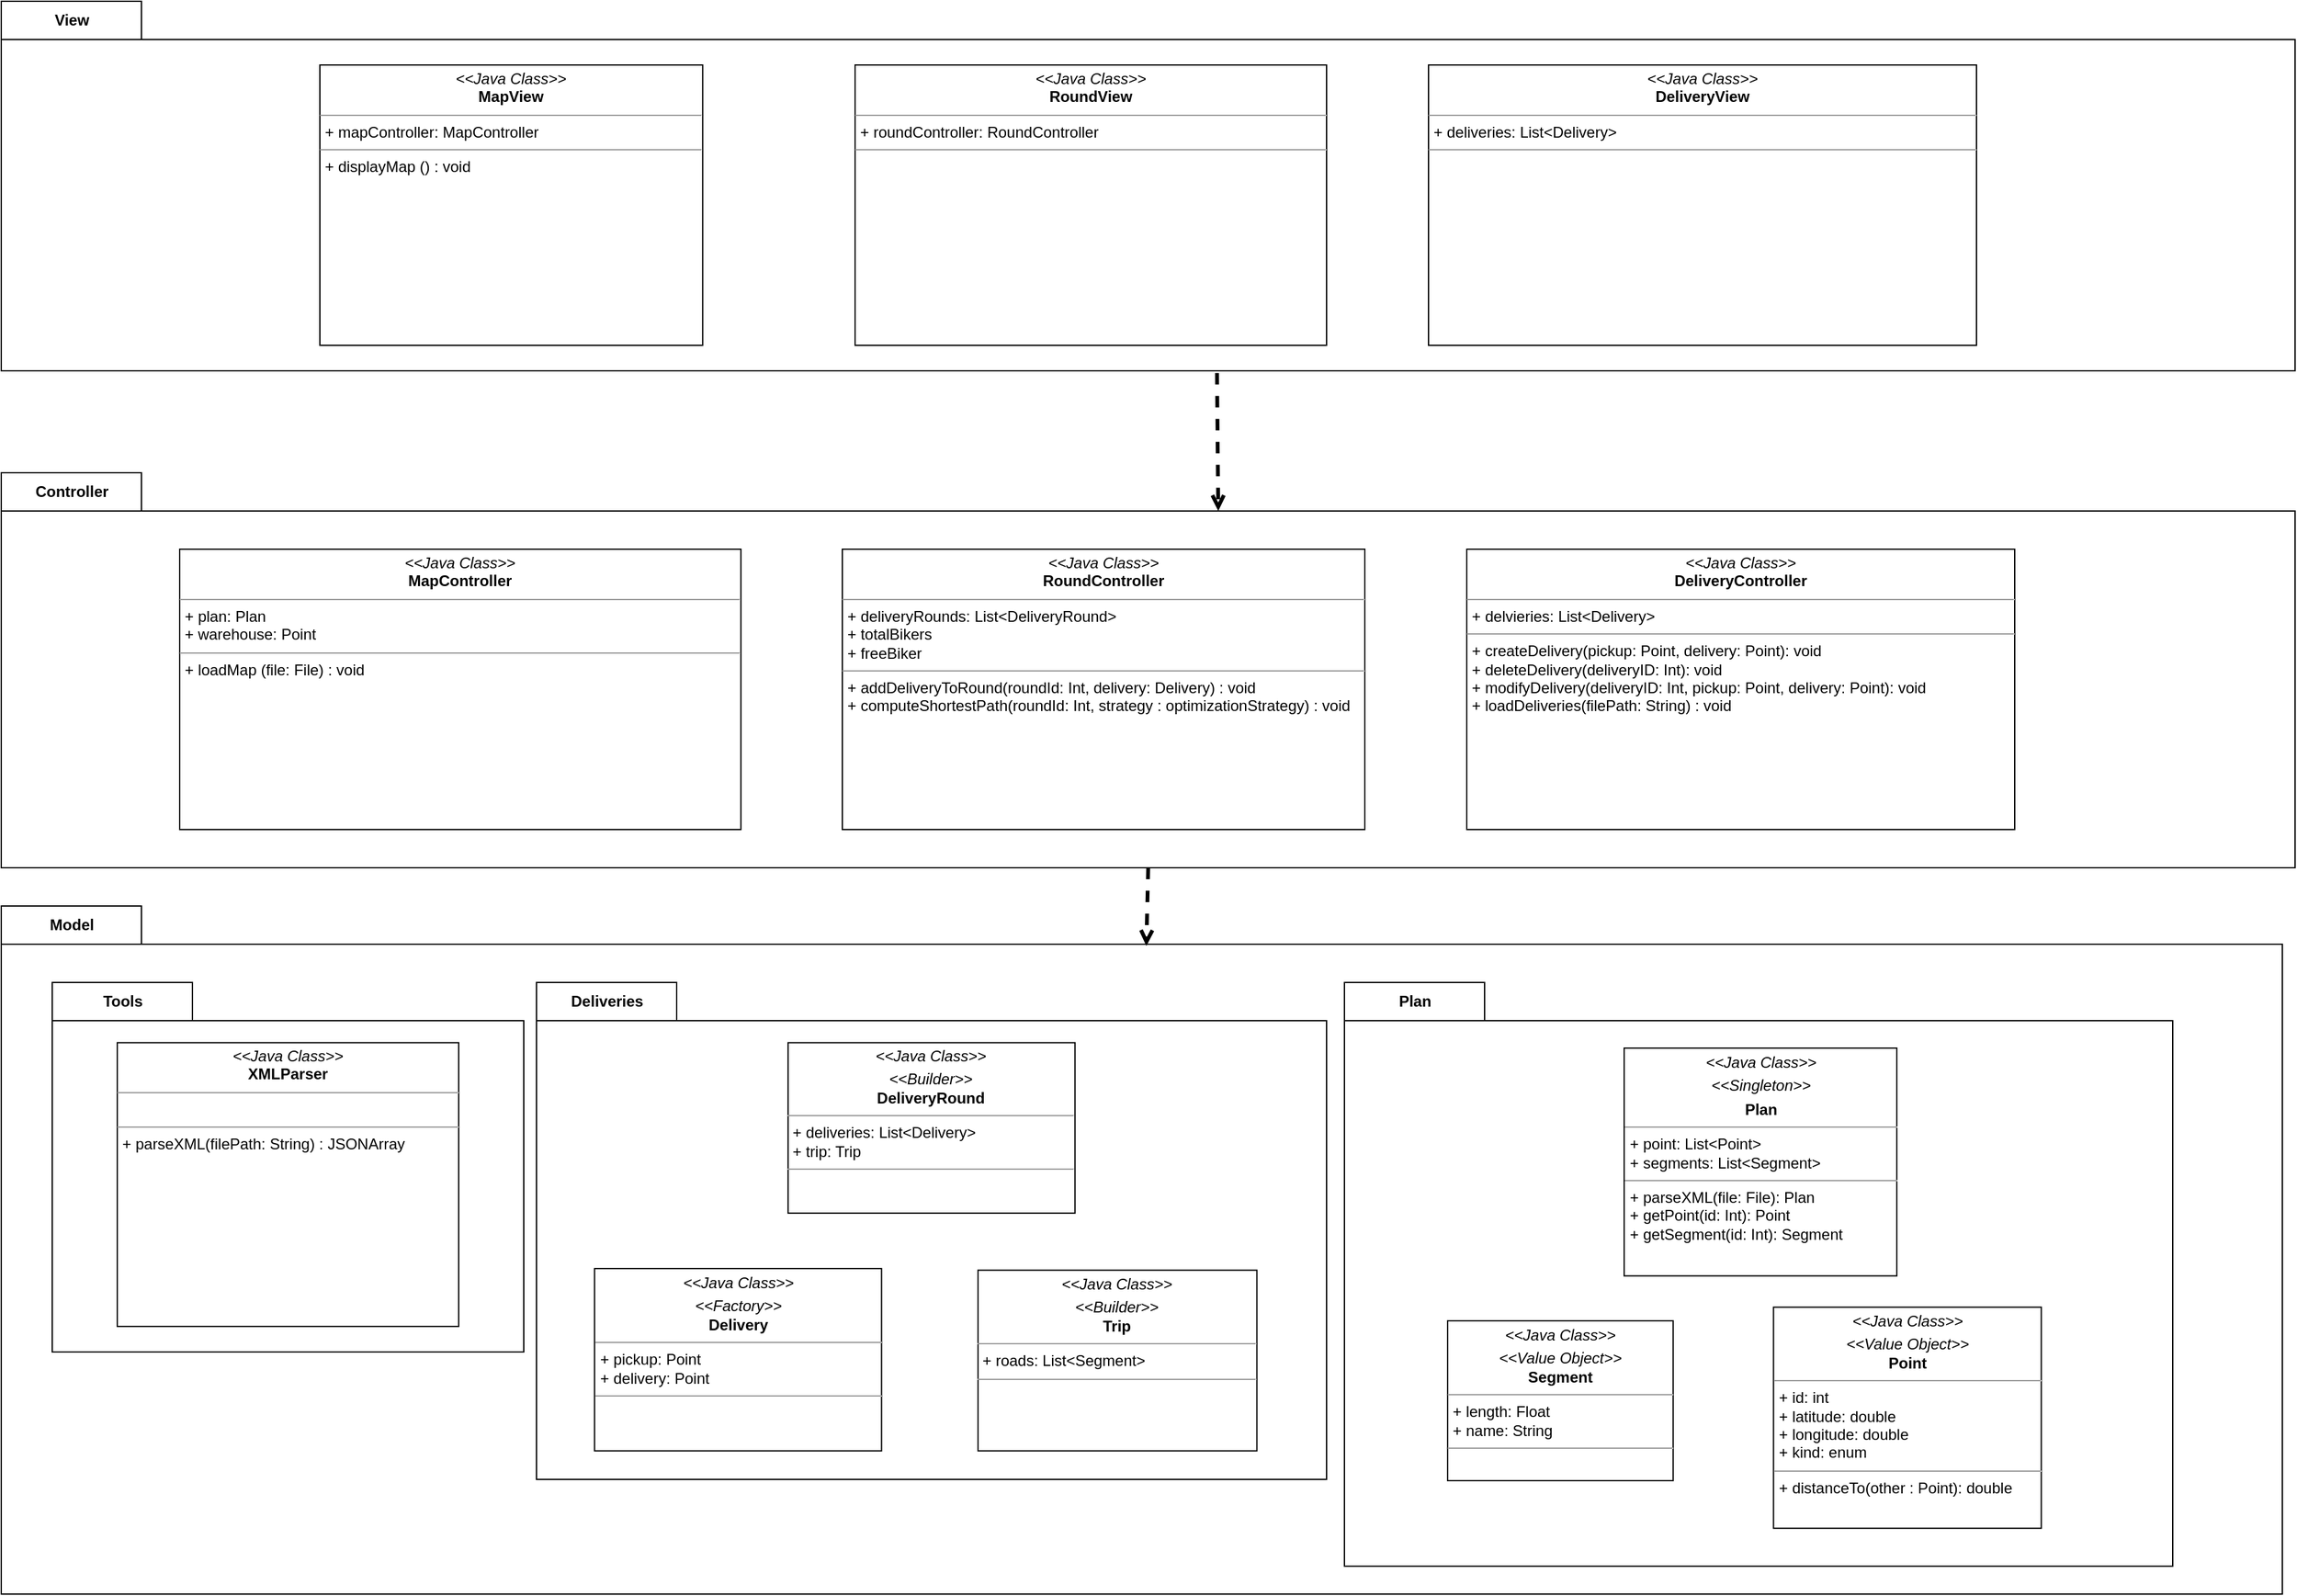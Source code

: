 <mxfile>
    <diagram name="Page-1" id="c4acf3e9-155e-7222-9cf6-157b1a14988f">
        <mxGraphModel dx="3314" dy="2116" grid="1" gridSize="10" guides="1" tooltips="1" connect="1" arrows="1" fold="1" page="1" pageScale="1" pageWidth="850" pageHeight="1100" background="none" math="0" shadow="0">
            <root>
                <mxCell id="0"/>
                <mxCell id="1" parent="0"/>
                <mxCell id="7" value="Model" style="shape=folder;fontStyle=1;tabWidth=110;tabHeight=30;tabPosition=left;html=1;boundedLbl=1;labelInHeader=1;container=1;collapsible=0;" vertex="1" parent="1">
                    <mxGeometry x="-1040" y="30" width="1790" height="540" as="geometry"/>
                </mxCell>
                <mxCell id="13" value="Plan" style="shape=folder;fontStyle=1;tabWidth=110;tabHeight=30;tabPosition=left;html=1;boundedLbl=1;labelInHeader=1;container=1;collapsible=0;" vertex="1" parent="7">
                    <mxGeometry x="1054" y="60" width="650" height="458.15" as="geometry"/>
                </mxCell>
                <mxCell id="5d2195bd80daf111-20" value="&lt;p style=&quot;margin:0px;margin-top:4px;text-align:center;&quot;&gt;&lt;i&gt;&amp;lt;&amp;lt;Java Class&amp;gt;&amp;gt;&lt;/i&gt;&lt;/p&gt;&lt;p style=&quot;margin:0px;margin-top:4px;text-align:center;&quot;&gt;&lt;i&gt;&amp;lt;&amp;lt;Value Object&amp;gt;&amp;gt;&lt;br&gt;&lt;/i&gt;&lt;b&gt;Point&lt;/b&gt;&lt;/p&gt;&lt;hr size=&quot;1&quot;&gt;&lt;p style=&quot;margin:0px;margin-left:4px;&quot;&gt;+ id: int&lt;br&gt;+ latitude: double&lt;/p&gt;&lt;p style=&quot;margin:0px;margin-left:4px;&quot;&gt;+ longitude: double&lt;/p&gt;&lt;p style=&quot;margin:0px;margin-left:4px;&quot;&gt;+ kind: enum&lt;/p&gt;&lt;hr size=&quot;1&quot;&gt;&lt;p style=&quot;margin:0px;margin-left:4px;&quot;&gt;+ distanceTo(other : Point): double&lt;/p&gt;" style="verticalAlign=top;align=left;overflow=fill;fontSize=12;fontFamily=Helvetica;html=1;rounded=0;shadow=0;comic=0;labelBackgroundColor=none;strokeWidth=1" parent="13" vertex="1">
                    <mxGeometry x="336.721" y="254.837" width="210.105" height="173.512" as="geometry"/>
                </mxCell>
                <mxCell id="5d2195bd80daf111-18" value="&lt;p style=&quot;margin:0px;margin-top:4px;text-align:center;&quot;&gt;&lt;i&gt;&amp;lt;&amp;lt;Java Class&amp;gt;&amp;gt;&lt;/i&gt;&lt;/p&gt;&lt;p style=&quot;margin:0px;margin-top:4px;text-align:center;&quot;&gt;&lt;i&gt;&amp;lt;&amp;lt;Singleton&amp;gt;&amp;gt;&lt;/i&gt;&lt;/p&gt;&lt;p style=&quot;margin:0px;margin-top:4px;text-align:center;&quot;&gt;&lt;b&gt;Plan&lt;/b&gt;&lt;/p&gt;&lt;hr size=&quot;1&quot;&gt;&lt;p style=&quot;margin:0px;margin-left:4px;&quot;&gt;+ point: List&amp;lt;Point&amp;gt;&lt;br&gt;+ segments: List&amp;lt;Segment&amp;gt;&lt;/p&gt;&lt;hr size=&quot;1&quot;&gt;&lt;p style=&quot;margin:0px;margin-left:4px;&quot;&gt;+ parseXML(file: File): Plan&lt;br&gt;+ getPoint(id: Int): Point&lt;/p&gt;&lt;p style=&quot;margin:0px;margin-left:4px;&quot;&gt;+ getSegment(id: Int): Segment&lt;/p&gt;" style="verticalAlign=top;align=left;overflow=fill;fontSize=12;fontFamily=Helvetica;html=1;rounded=0;shadow=0;comic=0;labelBackgroundColor=none;strokeWidth=1" parent="13" vertex="1">
                    <mxGeometry x="219.509" y="51.523" width="213.946" height="178.745" as="geometry"/>
                </mxCell>
                <mxCell id="5d2195bd80daf111-10" value="&lt;p style=&quot;margin:0px;margin-top:4px;text-align:center;&quot;&gt;&lt;i&gt;&amp;lt;&amp;lt;Java Class&amp;gt;&amp;gt;&lt;/i&gt;&lt;/p&gt;&lt;p style=&quot;margin:0px;margin-top:4px;text-align:center;&quot;&gt;&lt;i&gt;&amp;lt;&amp;lt;Value Object&amp;gt;&amp;gt;&lt;br&gt;&lt;/i&gt;&lt;b&gt;Segment&lt;/b&gt;&lt;/p&gt;&lt;hr size=&quot;1&quot;&gt;&lt;p style=&quot;margin:0px;margin-left:4px;&quot;&gt;&lt;span style=&quot;background-color: initial;&quot;&gt;+ length: Float&lt;/span&gt;&lt;/p&gt;&lt;p style=&quot;margin:0px;margin-left:4px;&quot;&gt;&lt;span style=&quot;background-color: initial;&quot;&gt;+ name: String&lt;/span&gt;&lt;/p&gt;&lt;hr size=&quot;1&quot;&gt;&lt;p style=&quot;margin:0px;margin-left:4px;&quot;&gt;&lt;br&gt;&lt;/p&gt;" style="verticalAlign=top;align=left;overflow=fill;fontSize=12;fontFamily=Helvetica;html=1;rounded=0;shadow=0;comic=0;labelBackgroundColor=none;strokeWidth=1" parent="13" vertex="1">
                    <mxGeometry x="80.982" y="265.538" width="176.955" height="125.433" as="geometry"/>
                </mxCell>
                <mxCell id="17" value="Deliveries" style="shape=folder;fontStyle=1;tabWidth=110;tabHeight=30;tabPosition=left;html=1;boundedLbl=1;labelInHeader=1;container=1;collapsible=0;" vertex="1" parent="7">
                    <mxGeometry x="420" y="60" width="620" height="390" as="geometry"/>
                </mxCell>
                <mxCell id="16" value="&lt;p style=&quot;margin:0px;margin-top:4px;text-align:center;&quot;&gt;&lt;i&gt;&amp;lt;&amp;lt;Java Class&amp;gt;&amp;gt;&lt;/i&gt;&lt;/p&gt;&lt;p style=&quot;margin:0px;margin-top:4px;text-align:center;&quot;&gt;&lt;i&gt;&amp;lt;&amp;lt;Builder&amp;gt;&amp;gt;&lt;br&gt;&lt;/i&gt;&lt;b&gt;Trip&lt;/b&gt;&lt;/p&gt;&lt;hr size=&quot;1&quot;&gt;&lt;p style=&quot;margin:0px;margin-left:4px;&quot;&gt;+ roads: List&amp;lt;Segment&amp;gt;&lt;/p&gt;&lt;hr size=&quot;1&quot;&gt;&lt;p style=&quot;margin:0px;margin-left:4px;&quot;&gt;&lt;br&gt;&lt;/p&gt;" style="verticalAlign=top;align=left;overflow=fill;fontSize=12;fontFamily=Helvetica;html=1;rounded=0;shadow=0;comic=0;labelBackgroundColor=none;strokeWidth=1" vertex="1" parent="17">
                    <mxGeometry x="346.471" y="225.81" width="218.824" height="141.818" as="geometry"/>
                </mxCell>
                <mxCell id="45" value="&lt;p style=&quot;margin: 4px 0px 0px; text-align: center;&quot;&gt;&lt;i&gt;&amp;lt;&amp;lt;Java Class&amp;gt;&amp;gt;&lt;/i&gt;&lt;/p&gt;&lt;p style=&quot;margin: 4px 0px 0px; text-align: center;&quot;&gt;&lt;i&gt;&amp;lt;&amp;lt;Builder&amp;gt;&amp;gt;&lt;br&gt;&lt;/i&gt;&lt;b&gt;DeliveryRound&lt;/b&gt;&lt;/p&gt;&lt;hr size=&quot;1&quot;&gt;&lt;p style=&quot;margin:0px;margin-left:4px;&quot;&gt;+ deliveries: List&amp;lt;Delivery&amp;gt;&lt;/p&gt;&lt;p style=&quot;margin:0px;margin-left:4px;&quot;&gt;+ trip: Trip&lt;/p&gt;&lt;hr size=&quot;1&quot;&gt;&lt;p style=&quot;margin:0px;margin-left:4px;&quot;&gt;&lt;br&gt;&lt;/p&gt;" style="verticalAlign=top;align=left;overflow=fill;fontSize=12;fontFamily=Helvetica;html=1;rounded=0;shadow=0;comic=0;labelBackgroundColor=none;strokeWidth=1" vertex="1" parent="17">
                    <mxGeometry x="197.415" y="47.273" width="225.179" height="133.782" as="geometry"/>
                </mxCell>
                <mxCell id="21" value="&lt;p style=&quot;margin:0px;margin-top:4px;text-align:center;&quot;&gt;&lt;i&gt;&amp;lt;&amp;lt;Java Class&amp;gt;&amp;gt;&lt;/i&gt;&lt;/p&gt;&lt;p style=&quot;margin:0px;margin-top:4px;text-align:center;&quot;&gt;&lt;i&gt;&amp;lt;&amp;lt;Factory&amp;gt;&amp;gt;&lt;br&gt;&lt;/i&gt;&lt;b&gt;Delivery&lt;/b&gt;&lt;/p&gt;&lt;hr size=&quot;1&quot;&gt;&lt;p style=&quot;margin:0px;margin-left:4px;&quot;&gt;+ pickup: Point&lt;br&gt;+ delivery: Point&lt;/p&gt;&lt;hr size=&quot;1&quot;&gt;&lt;p style=&quot;margin:0px;margin-left:4px;&quot;&gt;&lt;br&gt;&lt;/p&gt;" style="verticalAlign=top;align=left;overflow=fill;fontSize=12;fontFamily=Helvetica;html=1;rounded=0;shadow=0;comic=0;labelBackgroundColor=none;strokeWidth=1" vertex="1" parent="17">
                    <mxGeometry x="45.588" y="224.545" width="225.179" height="143.083" as="geometry"/>
                </mxCell>
                <mxCell id="51" value="Tools" style="shape=folder;fontStyle=1;tabWidth=110;tabHeight=30;tabPosition=left;html=1;boundedLbl=1;labelInHeader=1;container=1;collapsible=0;" vertex="1" parent="7">
                    <mxGeometry x="40" y="60" width="370" height="290" as="geometry"/>
                </mxCell>
                <mxCell id="50" value="&lt;p style=&quot;margin:0px;margin-top:4px;text-align:center;&quot;&gt;&lt;i&gt;&amp;lt;&amp;lt;Java Class&amp;gt;&amp;gt;&lt;/i&gt;&lt;br&gt;&lt;b&gt;XMLParser&lt;/b&gt;&lt;/p&gt;&lt;hr size=&quot;1&quot;&gt;&lt;p style=&quot;margin:0px;margin-left:4px;&quot;&gt;&lt;br&gt;&lt;/p&gt;&lt;hr size=&quot;1&quot;&gt;&lt;p style=&quot;margin:0px;margin-left:4px;&quot;&gt;+ parseXML(filePath: String) : JSONArray&lt;/p&gt;&lt;p style=&quot;margin:0px;margin-left:4px;&quot;&gt;&lt;br&gt;&lt;/p&gt;" style="verticalAlign=top;align=left;overflow=fill;fontSize=12;fontFamily=Helvetica;html=1;rounded=0;shadow=0;comic=0;labelBackgroundColor=none;strokeWidth=1" vertex="1" parent="51">
                    <mxGeometry x="51.04" y="47.27" width="267.91" height="222.67" as="geometry"/>
                </mxCell>
                <mxCell id="55" style="edgeStyle=none;jumpSize=6;html=1;exitX=0.53;exitY=1.006;exitDx=0;exitDy=0;exitPerimeter=0;entryX=0;entryY=0;entryDx=955;entryDy=30;entryPerimeter=0;endArrow=open;endFill=0;endSize=6;dashed=1;strokeWidth=3;" edge="1" parent="1" source="11" target="9">
                    <mxGeometry relative="1" as="geometry"/>
                </mxCell>
                <mxCell id="11" value="View" style="shape=folder;fontStyle=1;tabWidth=110;tabHeight=30;tabPosition=left;html=1;boundedLbl=1;labelInHeader=1;container=1;collapsible=0;" vertex="1" parent="1">
                    <mxGeometry x="-1040" y="-680" width="1800" height="290" as="geometry"/>
                </mxCell>
                <mxCell id="12" value="" style="html=1;strokeColor=none;resizeWidth=1;resizeHeight=1;fillColor=none;part=1;connectable=0;allowArrows=0;deletable=0;" vertex="1" parent="11">
                    <mxGeometry width="1800" height="203" relative="1" as="geometry">
                        <mxPoint y="30" as="offset"/>
                    </mxGeometry>
                </mxCell>
                <mxCell id="46" value="&lt;p style=&quot;margin:0px;margin-top:4px;text-align:center;&quot;&gt;&lt;i&gt;&amp;lt;&amp;lt;Java Class&amp;gt;&amp;gt;&lt;/i&gt;&lt;br&gt;&lt;b&gt;MapView&lt;/b&gt;&lt;/p&gt;&lt;hr size=&quot;1&quot;&gt;&lt;p style=&quot;margin:0px;margin-left:4px;&quot;&gt;+ mapController: MapController&lt;/p&gt;&lt;hr size=&quot;1&quot;&gt;&lt;p style=&quot;margin:0px;margin-left:4px;&quot;&gt;+ displayMap () : void&lt;/p&gt;" style="verticalAlign=top;align=left;overflow=fill;fontSize=12;fontFamily=Helvetica;html=1;rounded=0;shadow=0;comic=0;labelBackgroundColor=none;strokeWidth=1" vertex="1" parent="11">
                    <mxGeometry x="250" y="50" width="300.4" height="220" as="geometry"/>
                </mxCell>
                <mxCell id="47" value="&lt;p style=&quot;margin:0px;margin-top:4px;text-align:center;&quot;&gt;&lt;i&gt;&amp;lt;&amp;lt;Java Class&amp;gt;&amp;gt;&lt;/i&gt;&lt;br&gt;&lt;b&gt;RoundView&lt;/b&gt;&lt;/p&gt;&lt;hr size=&quot;1&quot;&gt;&lt;p style=&quot;margin:0px;margin-left:4px;&quot;&gt;+ roundController: RoundController&lt;/p&gt;&lt;hr size=&quot;1&quot;&gt;&lt;p style=&quot;margin:0px;margin-left:4px;&quot;&gt;&lt;br&gt;&lt;/p&gt;" style="verticalAlign=top;align=left;overflow=fill;fontSize=12;fontFamily=Helvetica;html=1;rounded=0;shadow=0;comic=0;labelBackgroundColor=none;strokeWidth=1" vertex="1" parent="11">
                    <mxGeometry x="670" y="50" width="370" height="220" as="geometry"/>
                </mxCell>
                <mxCell id="48" value="&lt;p style=&quot;margin:0px;margin-top:4px;text-align:center;&quot;&gt;&lt;i&gt;&amp;lt;&amp;lt;Java Class&amp;gt;&amp;gt;&lt;/i&gt;&lt;br&gt;&lt;b&gt;DeliveryView&lt;/b&gt;&lt;/p&gt;&lt;hr size=&quot;1&quot;&gt;&lt;p style=&quot;margin:0px;margin-left:4px;&quot;&gt;+ deliveries: List&amp;lt;Delivery&amp;gt;&lt;br&gt;&lt;/p&gt;&lt;hr size=&quot;1&quot;&gt;&lt;p style=&quot;margin:0px;margin-left:4px;&quot;&gt;&lt;br&gt;&lt;/p&gt;&lt;p style=&quot;margin:0px;margin-left:4px;&quot;&gt;&lt;br&gt;&lt;/p&gt;" style="verticalAlign=top;align=left;overflow=fill;fontSize=12;fontFamily=Helvetica;html=1;rounded=0;shadow=0;comic=0;labelBackgroundColor=none;strokeWidth=1" vertex="1" parent="11">
                    <mxGeometry x="1120" y="50" width="430" height="220" as="geometry"/>
                </mxCell>
                <mxCell id="9" value="Controller" style="shape=folder;fontStyle=1;tabWidth=110;tabHeight=30;tabPosition=left;html=1;boundedLbl=1;labelInHeader=1;container=1;collapsible=0;" vertex="1" parent="1">
                    <mxGeometry x="-1040" y="-310" width="1800" height="310" as="geometry"/>
                </mxCell>
                <mxCell id="10" value="" style="html=1;strokeColor=none;resizeWidth=1;resizeHeight=1;fillColor=none;part=1;connectable=0;allowArrows=0;deletable=0;" vertex="1" parent="9">
                    <mxGeometry width="1800" height="217" relative="1" as="geometry">
                        <mxPoint y="30" as="offset"/>
                    </mxGeometry>
                </mxCell>
                <mxCell id="5d2195bd80daf111-12" value="&lt;p style=&quot;margin:0px;margin-top:4px;text-align:center;&quot;&gt;&lt;i&gt;&amp;lt;&amp;lt;Java Class&amp;gt;&amp;gt;&lt;/i&gt;&lt;br&gt;&lt;b&gt;MapController&lt;/b&gt;&lt;/p&gt;&lt;hr size=&quot;1&quot;&gt;&lt;p style=&quot;margin:0px;margin-left:4px;&quot;&gt;+ plan: Plan&lt;br&gt;+ warehouse: Point&lt;/p&gt;&lt;hr size=&quot;1&quot;&gt;&lt;p style=&quot;margin:0px;margin-left:4px;&quot;&gt;+ loadMap (file: File) : void&lt;/p&gt;&lt;p style=&quot;margin:0px;margin-left:4px;&quot;&gt;&lt;br&gt;&lt;/p&gt;" style="verticalAlign=top;align=left;overflow=fill;fontSize=12;fontFamily=Helvetica;html=1;rounded=0;shadow=0;comic=0;labelBackgroundColor=none;strokeWidth=1" parent="9" vertex="1">
                    <mxGeometry x="140" y="60" width="440.4" height="220" as="geometry"/>
                </mxCell>
                <mxCell id="43" value="&lt;p style=&quot;margin:0px;margin-top:4px;text-align:center;&quot;&gt;&lt;i&gt;&amp;lt;&amp;lt;Java Class&amp;gt;&amp;gt;&lt;/i&gt;&lt;br&gt;&lt;b&gt;RoundController&lt;/b&gt;&lt;/p&gt;&lt;hr size=&quot;1&quot;&gt;&lt;p style=&quot;margin:0px;margin-left:4px;&quot;&gt;+ deliveryRounds: List&amp;lt;DeliveryRound&amp;gt;&lt;br&gt;&lt;/p&gt;&lt;p style=&quot;margin:0px;margin-left:4px;&quot;&gt;+ totalBikers&lt;/p&gt;&lt;p style=&quot;margin:0px;margin-left:4px;&quot;&gt;+ freeBiker&lt;/p&gt;&lt;hr size=&quot;1&quot;&gt;&lt;p style=&quot;margin:0px;margin-left:4px;&quot;&gt;+ addDeliveryToRound(roundId: Int, delivery: Delivery) : void&lt;/p&gt;&lt;p style=&quot;margin:0px;margin-left:4px;&quot;&gt;+ computeShortestPath(roundId: Int, strategy : optimizationStrategy) : void&lt;/p&gt;" style="verticalAlign=top;align=left;overflow=fill;fontSize=12;fontFamily=Helvetica;html=1;rounded=0;shadow=0;comic=0;labelBackgroundColor=none;strokeWidth=1" vertex="1" parent="9">
                    <mxGeometry x="660" y="60" width="410" height="220" as="geometry"/>
                </mxCell>
                <mxCell id="44" value="&lt;p style=&quot;margin:0px;margin-top:4px;text-align:center;&quot;&gt;&lt;i&gt;&amp;lt;&amp;lt;Java Class&amp;gt;&amp;gt;&lt;/i&gt;&lt;br&gt;&lt;b&gt;DeliveryController&lt;/b&gt;&lt;/p&gt;&lt;hr size=&quot;1&quot;&gt;&lt;p style=&quot;margin:0px;margin-left:4px;&quot;&gt;+ delvieries: List&amp;lt;Delivery&amp;gt;&lt;br&gt;&lt;/p&gt;&lt;hr size=&quot;1&quot;&gt;&lt;p style=&quot;margin:0px;margin-left:4px;&quot;&gt;+ createDelivery(pickup: Point, delivery: Point): void&lt;/p&gt;&lt;p style=&quot;margin:0px;margin-left:4px;&quot;&gt;+ deleteDelivery(deli&lt;span style=&quot;background-color: initial;&quot;&gt;veryID: Int): void&lt;/span&gt;&lt;/p&gt;&lt;p style=&quot;margin:0px;margin-left:4px;&quot;&gt;+ modifyDelivery(deliveryID: Int, pickup: Point, delivery: Point): void&lt;br&gt;&lt;/p&gt;&lt;p style=&quot;margin:0px;margin-left:4px;&quot;&gt;+ loadDeliveries(filePath: String) : void&lt;/p&gt;" style="verticalAlign=top;align=left;overflow=fill;fontSize=12;fontFamily=Helvetica;html=1;rounded=0;shadow=0;comic=0;labelBackgroundColor=none;strokeWidth=1" vertex="1" parent="9">
                    <mxGeometry x="1150" y="60" width="430" height="220" as="geometry"/>
                </mxCell>
                <mxCell id="56" style="edgeStyle=none;jumpSize=6;html=1;exitX=0.5;exitY=1;exitDx=0;exitDy=0;exitPerimeter=0;endArrow=open;endFill=0;endSize=6;dashed=1;strokeWidth=3;entryX=0.502;entryY=0.058;entryDx=0;entryDy=0;entryPerimeter=0;" edge="1" parent="1" source="9" target="7">
                    <mxGeometry relative="1" as="geometry">
                        <mxPoint x="-145.83" y="2.274e-13" as="sourcePoint"/>
                        <mxPoint x="-144.83" y="108.26" as="targetPoint"/>
                    </mxGeometry>
                </mxCell>
            </root>
        </mxGraphModel>
    </diagram>
</mxfile>